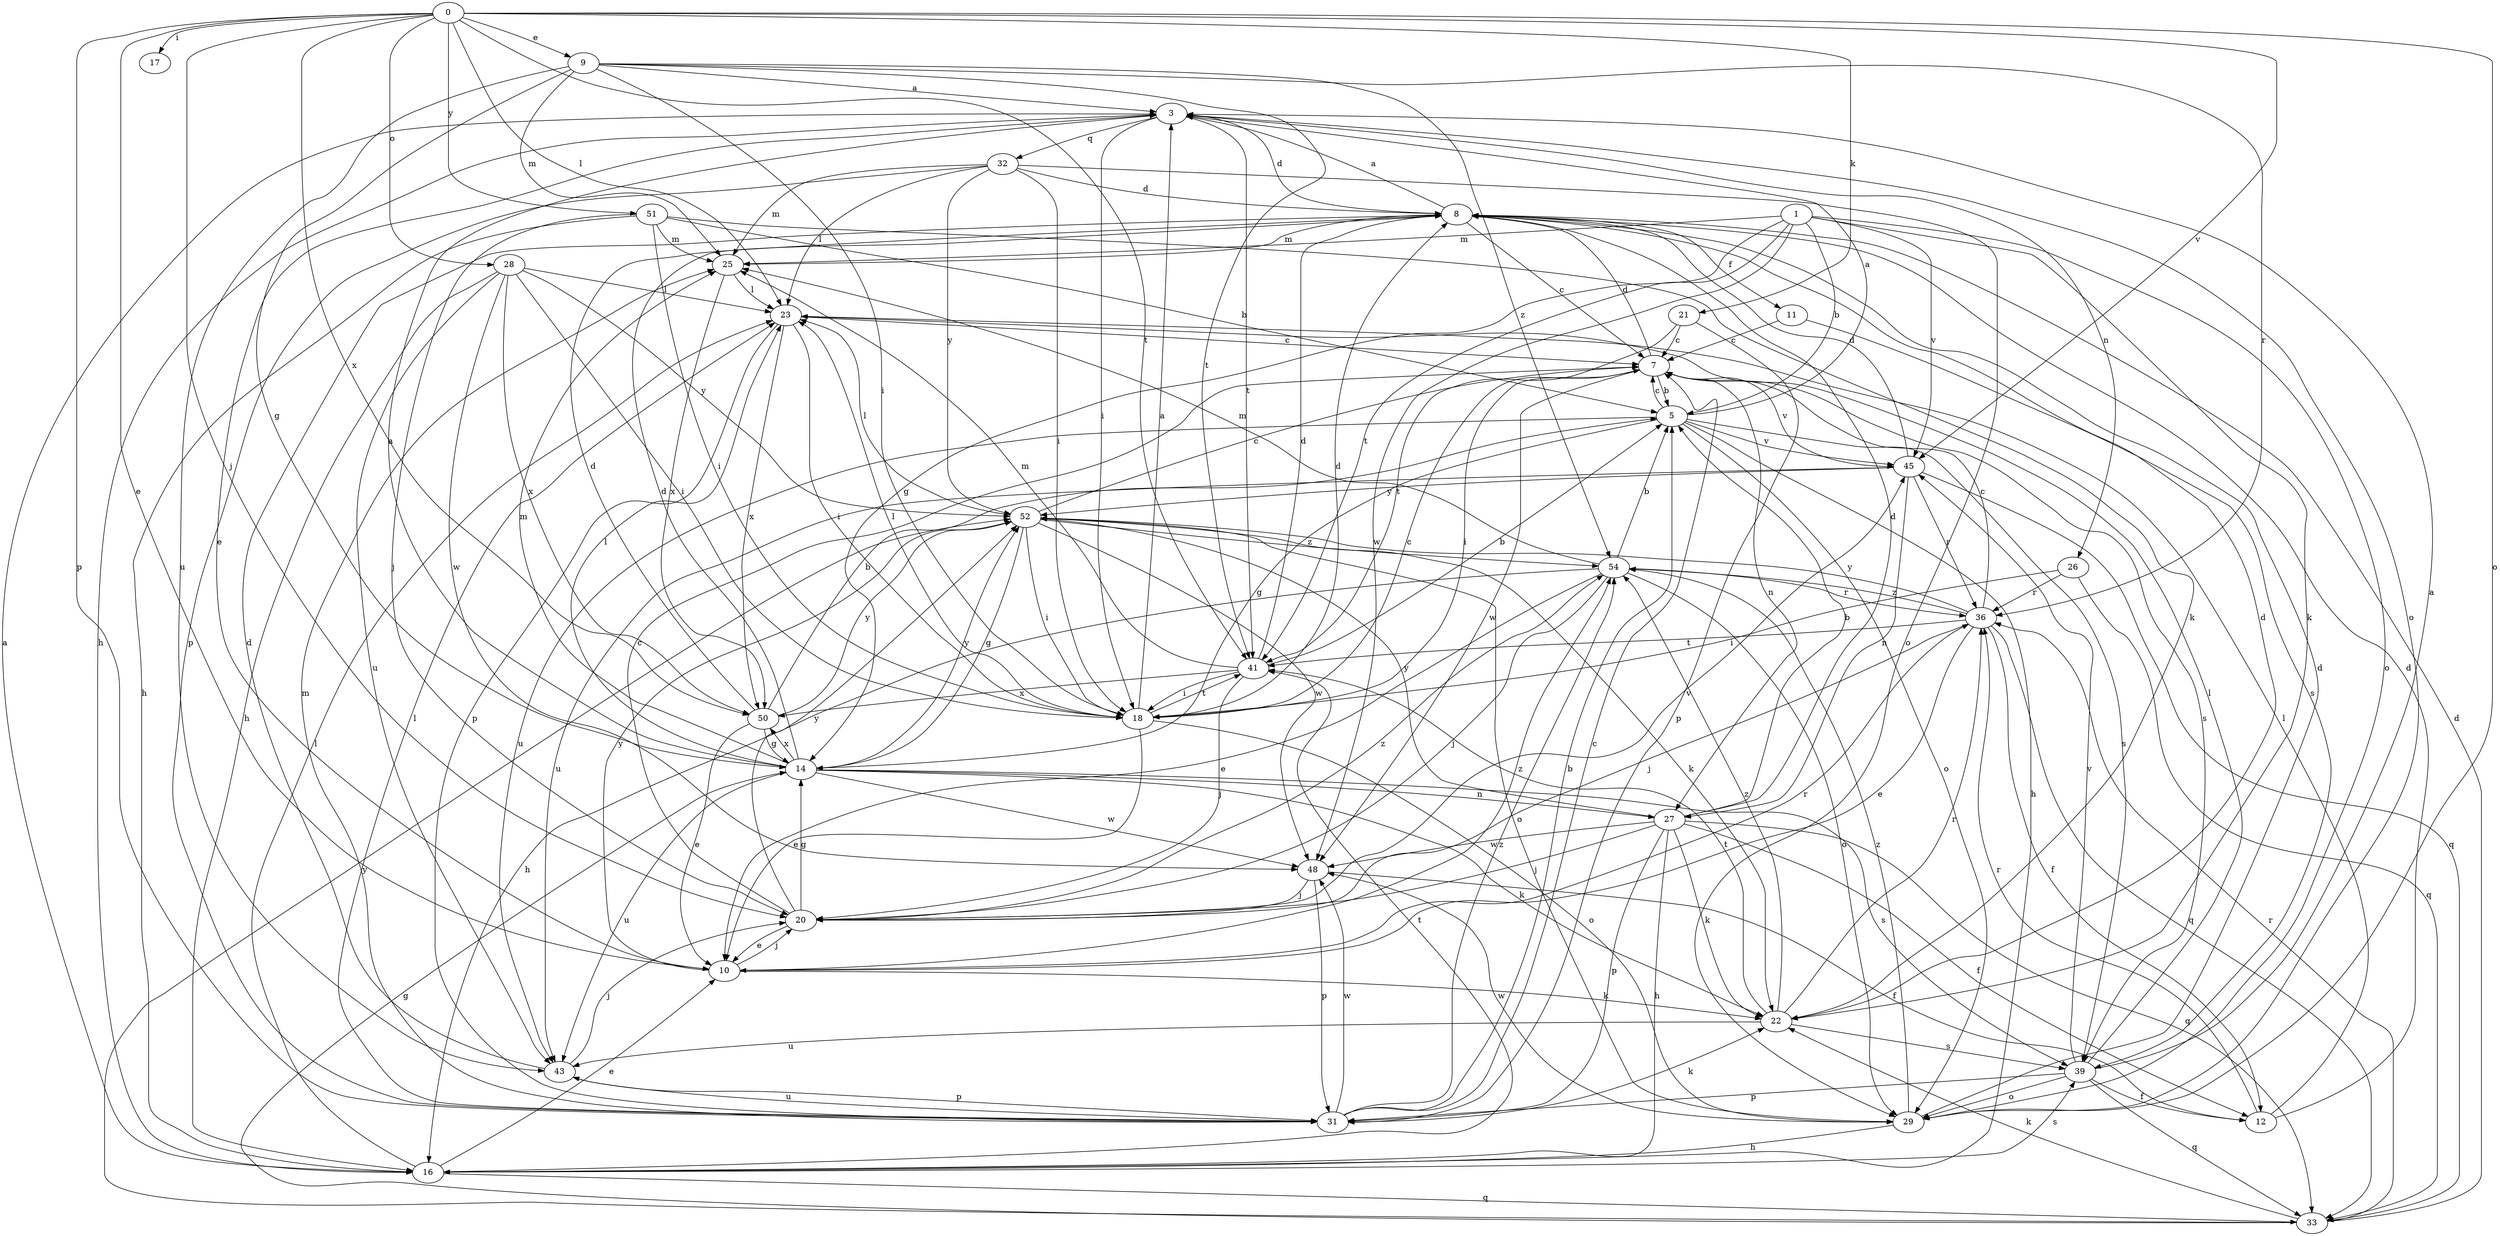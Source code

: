 strict digraph  {
0;
1;
3;
5;
7;
8;
9;
10;
11;
12;
14;
16;
17;
18;
20;
21;
22;
23;
25;
26;
27;
28;
29;
31;
32;
33;
36;
39;
41;
43;
45;
48;
50;
51;
52;
54;
0 -> 9  [label=e];
0 -> 10  [label=e];
0 -> 17  [label=i];
0 -> 20  [label=j];
0 -> 21  [label=k];
0 -> 23  [label=l];
0 -> 28  [label=o];
0 -> 29  [label=o];
0 -> 31  [label=p];
0 -> 41  [label=t];
0 -> 45  [label=v];
0 -> 50  [label=x];
0 -> 51  [label=y];
1 -> 5  [label=b];
1 -> 14  [label=g];
1 -> 22  [label=k];
1 -> 25  [label=m];
1 -> 29  [label=o];
1 -> 41  [label=t];
1 -> 45  [label=v];
1 -> 48  [label=w];
3 -> 8  [label=d];
3 -> 10  [label=e];
3 -> 16  [label=h];
3 -> 18  [label=i];
3 -> 26  [label=n];
3 -> 29  [label=o];
3 -> 32  [label=q];
3 -> 41  [label=t];
5 -> 3  [label=a];
5 -> 7  [label=c];
5 -> 14  [label=g];
5 -> 16  [label=h];
5 -> 29  [label=o];
5 -> 39  [label=s];
5 -> 43  [label=u];
5 -> 45  [label=v];
7 -> 5  [label=b];
7 -> 8  [label=d];
7 -> 18  [label=i];
7 -> 27  [label=n];
7 -> 39  [label=s];
7 -> 45  [label=v];
7 -> 48  [label=w];
8 -> 3  [label=a];
8 -> 7  [label=c];
8 -> 11  [label=f];
8 -> 25  [label=m];
9 -> 3  [label=a];
9 -> 14  [label=g];
9 -> 18  [label=i];
9 -> 25  [label=m];
9 -> 36  [label=r];
9 -> 41  [label=t];
9 -> 43  [label=u];
9 -> 54  [label=z];
10 -> 20  [label=j];
10 -> 22  [label=k];
10 -> 36  [label=r];
10 -> 52  [label=y];
10 -> 54  [label=z];
11 -> 7  [label=c];
11 -> 39  [label=s];
12 -> 8  [label=d];
12 -> 23  [label=l];
12 -> 36  [label=r];
14 -> 3  [label=a];
14 -> 8  [label=d];
14 -> 22  [label=k];
14 -> 23  [label=l];
14 -> 25  [label=m];
14 -> 27  [label=n];
14 -> 39  [label=s];
14 -> 43  [label=u];
14 -> 48  [label=w];
14 -> 50  [label=x];
14 -> 52  [label=y];
16 -> 3  [label=a];
16 -> 10  [label=e];
16 -> 23  [label=l];
16 -> 33  [label=q];
16 -> 39  [label=s];
16 -> 41  [label=t];
18 -> 3  [label=a];
18 -> 7  [label=c];
18 -> 8  [label=d];
18 -> 10  [label=e];
18 -> 23  [label=l];
18 -> 29  [label=o];
18 -> 41  [label=t];
20 -> 7  [label=c];
20 -> 10  [label=e];
20 -> 14  [label=g];
20 -> 45  [label=v];
20 -> 52  [label=y];
20 -> 54  [label=z];
21 -> 7  [label=c];
21 -> 31  [label=p];
21 -> 41  [label=t];
22 -> 8  [label=d];
22 -> 36  [label=r];
22 -> 39  [label=s];
22 -> 41  [label=t];
22 -> 43  [label=u];
22 -> 54  [label=z];
23 -> 7  [label=c];
23 -> 18  [label=i];
23 -> 31  [label=p];
23 -> 50  [label=x];
25 -> 23  [label=l];
25 -> 50  [label=x];
26 -> 18  [label=i];
26 -> 33  [label=q];
26 -> 36  [label=r];
27 -> 5  [label=b];
27 -> 8  [label=d];
27 -> 12  [label=f];
27 -> 16  [label=h];
27 -> 20  [label=j];
27 -> 22  [label=k];
27 -> 31  [label=p];
27 -> 33  [label=q];
27 -> 48  [label=w];
27 -> 52  [label=y];
28 -> 16  [label=h];
28 -> 18  [label=i];
28 -> 23  [label=l];
28 -> 43  [label=u];
28 -> 48  [label=w];
28 -> 50  [label=x];
28 -> 52  [label=y];
29 -> 8  [label=d];
29 -> 16  [label=h];
29 -> 48  [label=w];
29 -> 54  [label=z];
31 -> 5  [label=b];
31 -> 7  [label=c];
31 -> 22  [label=k];
31 -> 23  [label=l];
31 -> 25  [label=m];
31 -> 43  [label=u];
31 -> 48  [label=w];
31 -> 54  [label=z];
32 -> 8  [label=d];
32 -> 18  [label=i];
32 -> 23  [label=l];
32 -> 25  [label=m];
32 -> 29  [label=o];
32 -> 31  [label=p];
32 -> 52  [label=y];
33 -> 8  [label=d];
33 -> 14  [label=g];
33 -> 22  [label=k];
33 -> 36  [label=r];
33 -> 52  [label=y];
36 -> 7  [label=c];
36 -> 10  [label=e];
36 -> 12  [label=f];
36 -> 20  [label=j];
36 -> 33  [label=q];
36 -> 41  [label=t];
36 -> 52  [label=y];
36 -> 54  [label=z];
39 -> 3  [label=a];
39 -> 12  [label=f];
39 -> 23  [label=l];
39 -> 29  [label=o];
39 -> 31  [label=p];
39 -> 33  [label=q];
39 -> 45  [label=v];
41 -> 5  [label=b];
41 -> 8  [label=d];
41 -> 18  [label=i];
41 -> 20  [label=j];
41 -> 25  [label=m];
41 -> 50  [label=x];
43 -> 8  [label=d];
43 -> 20  [label=j];
43 -> 31  [label=p];
45 -> 8  [label=d];
45 -> 27  [label=n];
45 -> 33  [label=q];
45 -> 36  [label=r];
45 -> 43  [label=u];
45 -> 52  [label=y];
48 -> 12  [label=f];
48 -> 20  [label=j];
48 -> 31  [label=p];
50 -> 5  [label=b];
50 -> 8  [label=d];
50 -> 10  [label=e];
50 -> 14  [label=g];
50 -> 52  [label=y];
51 -> 5  [label=b];
51 -> 16  [label=h];
51 -> 18  [label=i];
51 -> 20  [label=j];
51 -> 22  [label=k];
51 -> 25  [label=m];
52 -> 7  [label=c];
52 -> 14  [label=g];
52 -> 18  [label=i];
52 -> 22  [label=k];
52 -> 23  [label=l];
52 -> 29  [label=o];
52 -> 48  [label=w];
52 -> 54  [label=z];
54 -> 5  [label=b];
54 -> 10  [label=e];
54 -> 16  [label=h];
54 -> 20  [label=j];
54 -> 25  [label=m];
54 -> 29  [label=o];
54 -> 36  [label=r];
}
